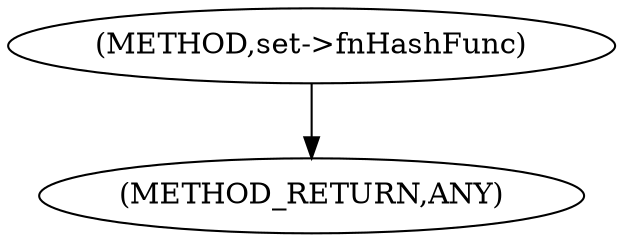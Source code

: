 digraph "set-&gt;fnHashFunc" {  
"100123" [label = <(METHOD,set-&gt;fnHashFunc)> ]
"100125" [label = <(METHOD_RETURN,ANY)> ]
  "100123" -> "100125" 
}

